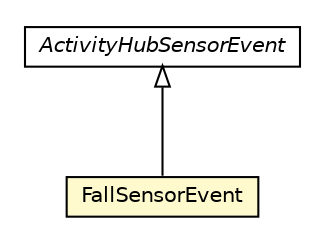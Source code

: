 #!/usr/local/bin/dot
#
# Class diagram 
# Generated by UMLGraph version R5_6-24-gf6e263 (http://www.umlgraph.org/)
#

digraph G {
	edge [fontname="Helvetica",fontsize=10,labelfontname="Helvetica",labelfontsize=10];
	node [fontname="Helvetica",fontsize=10,shape=plaintext];
	nodesep=0.25;
	ranksep=0.5;
	// org.universAAL.ontology.activityhub.ActivityHubSensorEvent
	c168888 [label=<<table title="org.universAAL.ontology.activityhub.ActivityHubSensorEvent" border="0" cellborder="1" cellspacing="0" cellpadding="2" port="p" href="./ActivityHubSensorEvent.html">
		<tr><td><table border="0" cellspacing="0" cellpadding="1">
<tr><td align="center" balign="center"><font face="Helvetica-Oblique"> ActivityHubSensorEvent </font></td></tr>
		</table></td></tr>
		</table>>, URL="./ActivityHubSensorEvent.html", fontname="Helvetica", fontcolor="black", fontsize=10.0];
	// org.universAAL.ontology.activityhub.FallSensorEvent
	c168889 [label=<<table title="org.universAAL.ontology.activityhub.FallSensorEvent" border="0" cellborder="1" cellspacing="0" cellpadding="2" port="p" bgcolor="lemonChiffon" href="./FallSensorEvent.html">
		<tr><td><table border="0" cellspacing="0" cellpadding="1">
<tr><td align="center" balign="center"> FallSensorEvent </td></tr>
		</table></td></tr>
		</table>>, URL="./FallSensorEvent.html", fontname="Helvetica", fontcolor="black", fontsize=10.0];
	//org.universAAL.ontology.activityhub.FallSensorEvent extends org.universAAL.ontology.activityhub.ActivityHubSensorEvent
	c168888:p -> c168889:p [dir=back,arrowtail=empty];
}

